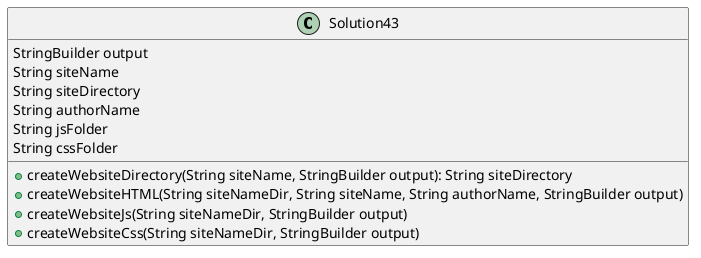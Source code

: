 @startuml
'https://plantuml.com/sequence-diagram
class Solution43 {
StringBuilder output
String siteName
String siteDirectory
String authorName
String jsFolder
String cssFolder
+createWebsiteDirectory(String siteName, StringBuilder output): String siteDirectory
+createWebsiteHTML(String siteNameDir, String siteName, String authorName, StringBuilder output)
+createWebsiteJs(String siteNameDir, StringBuilder output)
+createWebsiteCss(String siteNameDir, StringBuilder output)
}

@enduml